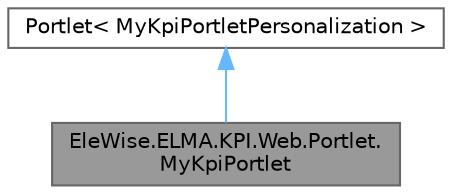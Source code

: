 digraph "EleWise.ELMA.KPI.Web.Portlet.MyKpiPortlet"
{
 // LATEX_PDF_SIZE
  bgcolor="transparent";
  edge [fontname=Helvetica,fontsize=10,labelfontname=Helvetica,labelfontsize=10];
  node [fontname=Helvetica,fontsize=10,shape=box,height=0.2,width=0.4];
  Node1 [id="Node000001",label="EleWise.ELMA.KPI.Web.Portlet.\lMyKpiPortlet",height=0.2,width=0.4,color="gray40", fillcolor="grey60", style="filled", fontcolor="black",tooltip="Портлет \"Я\"."];
  Node2 -> Node1 [id="edge1_Node000001_Node000002",dir="back",color="steelblue1",style="solid",tooltip=" "];
  Node2 [id="Node000002",label="Portlet\< MyKpiPortletPersonalization \>",height=0.2,width=0.4,color="gray40", fillcolor="white", style="filled",tooltip=" "];
}
